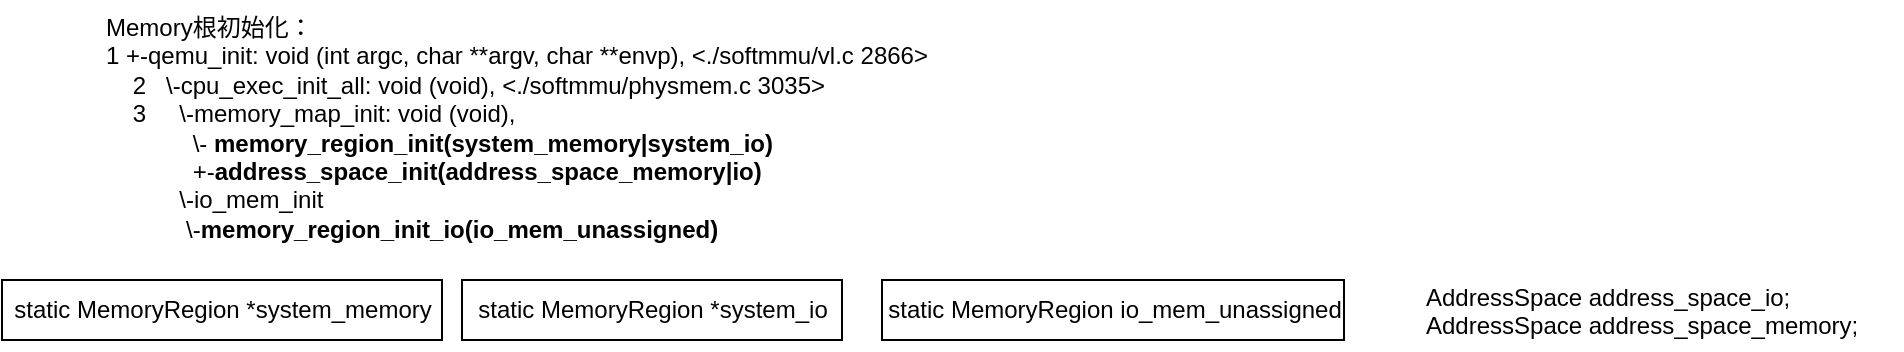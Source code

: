 <mxfile version="16.5.4" type="github">
  <diagram id="Z1-f5TAoEP9OV7cDx4_v" name="Page-1">
    <mxGraphModel dx="1422" dy="849" grid="1" gridSize="10" guides="1" tooltips="1" connect="1" arrows="1" fold="1" page="1" pageScale="1" pageWidth="827" pageHeight="1169" math="0" shadow="0">
      <root>
        <mxCell id="0" />
        <mxCell id="1" parent="0" />
        <mxCell id="lHg3y_46yC8aJabjndZl-2" value="static MemoryRegion *system_memory" style="html=1;" vertex="1" parent="1">
          <mxGeometry x="50" y="160" width="220" height="30" as="geometry" />
        </mxCell>
        <mxCell id="lHg3y_46yC8aJabjndZl-3" value="static MemoryRegion *system_io" style="html=1;" vertex="1" parent="1">
          <mxGeometry x="280" y="160" width="190" height="30" as="geometry" />
        </mxCell>
        <mxCell id="lHg3y_46yC8aJabjndZl-6" value="static MemoryRegion io_mem_unassigned" style="html=1;" vertex="1" parent="1">
          <mxGeometry x="490" y="160" width="231" height="30" as="geometry" />
        </mxCell>
        <mxCell id="lHg3y_46yC8aJabjndZl-7" value="Memory根初始化：&lt;br&gt;1 +-qemu_init: void (int argc, char **argv, char **envp), &amp;lt;./softmmu/vl.c 2866&amp;gt;&lt;br&gt;&amp;nbsp; &amp;nbsp; 2&amp;nbsp; &amp;nbsp;\-cpu_exec_init_all: void (void), &amp;lt;./softmmu/physmem.c 3035&amp;gt;&lt;br&gt;&amp;nbsp; &amp;nbsp; 3&amp;nbsp; &amp;nbsp; &amp;nbsp;\-memory_map_init: void (void),&lt;br&gt;&amp;nbsp; &amp;nbsp; &amp;nbsp; &amp;nbsp; &amp;nbsp; &amp;nbsp; &amp;nbsp;\-&amp;nbsp;&lt;b&gt;memory_region_init(system_memory|system_io)&lt;/b&gt;&lt;br&gt;&amp;nbsp; &amp;nbsp; &amp;nbsp; &amp;nbsp; &amp;nbsp; &amp;nbsp; &amp;nbsp;+-&lt;b&gt;address_space_init(address_space_memory|io)&lt;/b&gt;&lt;br&gt;&amp;nbsp; &amp;nbsp; &amp;nbsp; &amp;nbsp; &amp;nbsp; &amp;nbsp;\-io_mem_init&lt;br&gt;&amp;nbsp; &amp;nbsp; &amp;nbsp; &amp;nbsp; &amp;nbsp; &amp;nbsp; \-&lt;b&gt;memory_region_init_io(io_mem_unassigned)&lt;/b&gt;" style="text;whiteSpace=wrap;html=1;" vertex="1" parent="1">
          <mxGeometry x="100" y="20" width="440" height="110" as="geometry" />
        </mxCell>
        <mxCell id="lHg3y_46yC8aJabjndZl-8" value="AddressSpace address_space_io;&#xa;AddressSpace address_space_memory;" style="text;whiteSpace=wrap;html=1;" vertex="1" parent="1">
          <mxGeometry x="760" y="155" width="240" height="40" as="geometry" />
        </mxCell>
      </root>
    </mxGraphModel>
  </diagram>
</mxfile>
